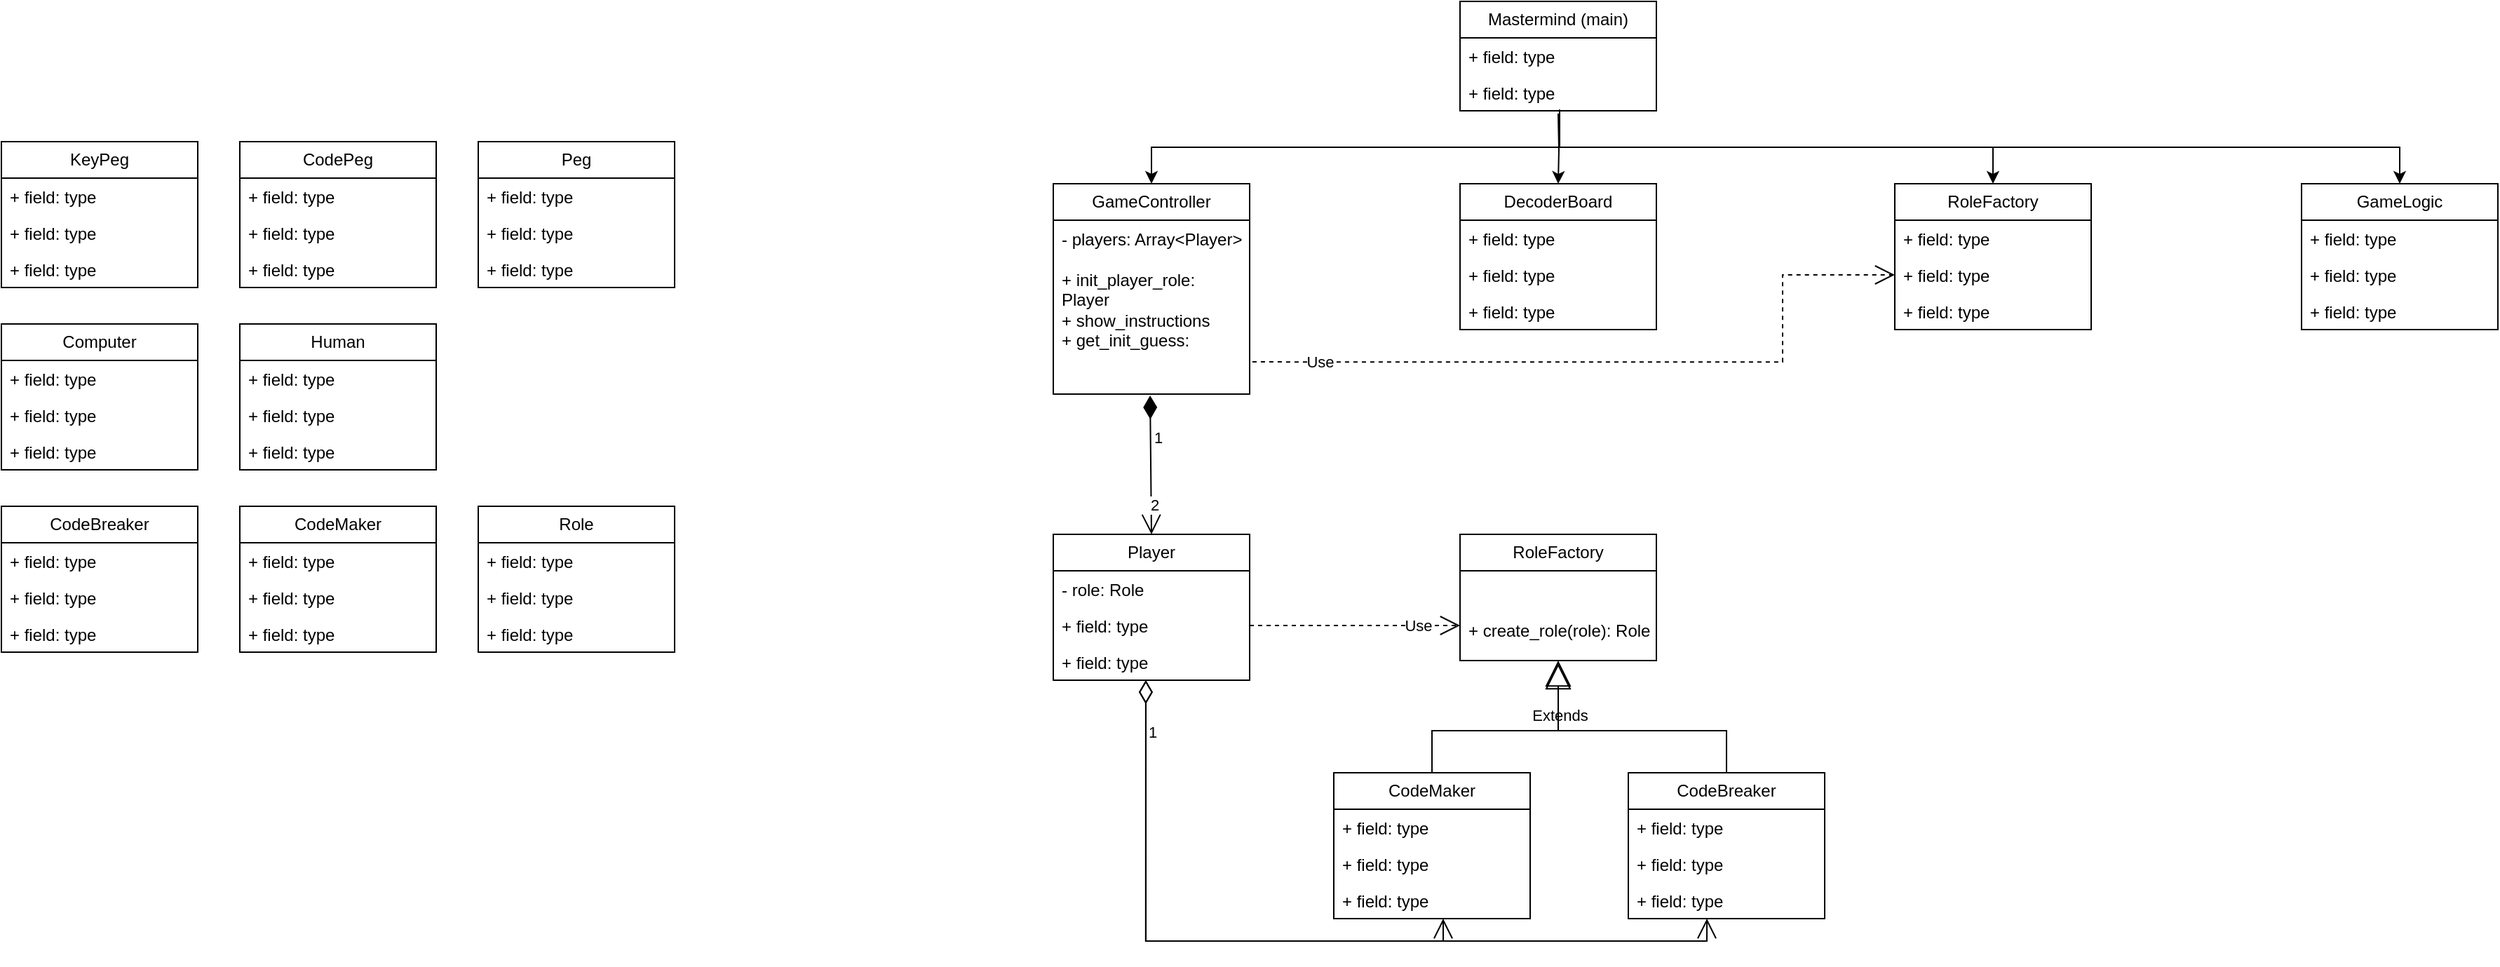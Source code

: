 <mxfile version="24.7.1" type="github">
  <diagram name="Page-1" id="ZshSO4ownrepfYjG7Jd_">
    <mxGraphModel dx="2603" dy="696" grid="1" gridSize="10" guides="1" tooltips="1" connect="1" arrows="1" fold="1" page="1" pageScale="1" pageWidth="1169" pageHeight="827" math="0" shadow="0">
      <root>
        <mxCell id="0" />
        <mxCell id="1" parent="0" />
        <mxCell id="9Viv94U3JfG2chc9FHKo-1" value="Peg" style="swimlane;fontStyle=0;childLayout=stackLayout;horizontal=1;startSize=26;fillColor=none;horizontalStack=0;resizeParent=1;resizeParentMax=0;resizeLast=0;collapsible=1;marginBottom=0;whiteSpace=wrap;html=1;" vertex="1" parent="1">
          <mxGeometry x="-210" y="110" width="140" height="104" as="geometry" />
        </mxCell>
        <mxCell id="9Viv94U3JfG2chc9FHKo-2" value="+ field: type" style="text;strokeColor=none;fillColor=none;align=left;verticalAlign=top;spacingLeft=4;spacingRight=4;overflow=hidden;rotatable=0;points=[[0,0.5],[1,0.5]];portConstraint=eastwest;whiteSpace=wrap;html=1;" vertex="1" parent="9Viv94U3JfG2chc9FHKo-1">
          <mxGeometry y="26" width="140" height="26" as="geometry" />
        </mxCell>
        <mxCell id="9Viv94U3JfG2chc9FHKo-3" value="+ field: type" style="text;strokeColor=none;fillColor=none;align=left;verticalAlign=top;spacingLeft=4;spacingRight=4;overflow=hidden;rotatable=0;points=[[0,0.5],[1,0.5]];portConstraint=eastwest;whiteSpace=wrap;html=1;" vertex="1" parent="9Viv94U3JfG2chc9FHKo-1">
          <mxGeometry y="52" width="140" height="26" as="geometry" />
        </mxCell>
        <mxCell id="9Viv94U3JfG2chc9FHKo-4" value="+ field: type" style="text;strokeColor=none;fillColor=none;align=left;verticalAlign=top;spacingLeft=4;spacingRight=4;overflow=hidden;rotatable=0;points=[[0,0.5],[1,0.5]];portConstraint=eastwest;whiteSpace=wrap;html=1;" vertex="1" parent="9Viv94U3JfG2chc9FHKo-1">
          <mxGeometry y="78" width="140" height="26" as="geometry" />
        </mxCell>
        <mxCell id="9Viv94U3JfG2chc9FHKo-5" value="CodePeg" style="swimlane;fontStyle=0;childLayout=stackLayout;horizontal=1;startSize=26;fillColor=none;horizontalStack=0;resizeParent=1;resizeParentMax=0;resizeLast=0;collapsible=1;marginBottom=0;whiteSpace=wrap;html=1;" vertex="1" parent="1">
          <mxGeometry x="-380" y="110" width="140" height="104" as="geometry" />
        </mxCell>
        <mxCell id="9Viv94U3JfG2chc9FHKo-6" value="+ field: type" style="text;strokeColor=none;fillColor=none;align=left;verticalAlign=top;spacingLeft=4;spacingRight=4;overflow=hidden;rotatable=0;points=[[0,0.5],[1,0.5]];portConstraint=eastwest;whiteSpace=wrap;html=1;" vertex="1" parent="9Viv94U3JfG2chc9FHKo-5">
          <mxGeometry y="26" width="140" height="26" as="geometry" />
        </mxCell>
        <mxCell id="9Viv94U3JfG2chc9FHKo-7" value="+ field: type" style="text;strokeColor=none;fillColor=none;align=left;verticalAlign=top;spacingLeft=4;spacingRight=4;overflow=hidden;rotatable=0;points=[[0,0.5],[1,0.5]];portConstraint=eastwest;whiteSpace=wrap;html=1;" vertex="1" parent="9Viv94U3JfG2chc9FHKo-5">
          <mxGeometry y="52" width="140" height="26" as="geometry" />
        </mxCell>
        <mxCell id="9Viv94U3JfG2chc9FHKo-8" value="+ field: type" style="text;strokeColor=none;fillColor=none;align=left;verticalAlign=top;spacingLeft=4;spacingRight=4;overflow=hidden;rotatable=0;points=[[0,0.5],[1,0.5]];portConstraint=eastwest;whiteSpace=wrap;html=1;" vertex="1" parent="9Viv94U3JfG2chc9FHKo-5">
          <mxGeometry y="78" width="140" height="26" as="geometry" />
        </mxCell>
        <mxCell id="9Viv94U3JfG2chc9FHKo-9" value="KeyPeg" style="swimlane;fontStyle=0;childLayout=stackLayout;horizontal=1;startSize=26;fillColor=none;horizontalStack=0;resizeParent=1;resizeParentMax=0;resizeLast=0;collapsible=1;marginBottom=0;whiteSpace=wrap;html=1;" vertex="1" parent="1">
          <mxGeometry x="-550" y="110" width="140" height="104" as="geometry" />
        </mxCell>
        <mxCell id="9Viv94U3JfG2chc9FHKo-10" value="+ field: type" style="text;strokeColor=none;fillColor=none;align=left;verticalAlign=top;spacingLeft=4;spacingRight=4;overflow=hidden;rotatable=0;points=[[0,0.5],[1,0.5]];portConstraint=eastwest;whiteSpace=wrap;html=1;" vertex="1" parent="9Viv94U3JfG2chc9FHKo-9">
          <mxGeometry y="26" width="140" height="26" as="geometry" />
        </mxCell>
        <mxCell id="9Viv94U3JfG2chc9FHKo-11" value="+ field: type" style="text;strokeColor=none;fillColor=none;align=left;verticalAlign=top;spacingLeft=4;spacingRight=4;overflow=hidden;rotatable=0;points=[[0,0.5],[1,0.5]];portConstraint=eastwest;whiteSpace=wrap;html=1;" vertex="1" parent="9Viv94U3JfG2chc9FHKo-9">
          <mxGeometry y="52" width="140" height="26" as="geometry" />
        </mxCell>
        <mxCell id="9Viv94U3JfG2chc9FHKo-12" value="+ field: type" style="text;strokeColor=none;fillColor=none;align=left;verticalAlign=top;spacingLeft=4;spacingRight=4;overflow=hidden;rotatable=0;points=[[0,0.5],[1,0.5]];portConstraint=eastwest;whiteSpace=wrap;html=1;" vertex="1" parent="9Viv94U3JfG2chc9FHKo-9">
          <mxGeometry y="78" width="140" height="26" as="geometry" />
        </mxCell>
        <mxCell id="9Viv94U3JfG2chc9FHKo-13" value="GameController" style="swimlane;fontStyle=0;childLayout=stackLayout;horizontal=1;startSize=26;fillColor=none;horizontalStack=0;resizeParent=1;resizeParentMax=0;resizeLast=0;collapsible=1;marginBottom=0;whiteSpace=wrap;html=1;" vertex="1" parent="1">
          <mxGeometry x="200" y="140" width="140" height="150" as="geometry" />
        </mxCell>
        <mxCell id="9Viv94U3JfG2chc9FHKo-14" value="&lt;div&gt;- players: Array&amp;lt;Player&amp;gt;&lt;/div&gt;&lt;div&gt;&lt;br&gt;&lt;/div&gt;&lt;div&gt;+ init_player_role: Player&lt;/div&gt;&lt;div&gt;+ show_instructions&lt;/div&gt;&lt;div&gt;+ get_init_guess:&amp;nbsp;&lt;/div&gt;" style="text;strokeColor=none;fillColor=none;align=left;verticalAlign=top;spacingLeft=4;spacingRight=4;overflow=hidden;rotatable=0;points=[[0,0.5],[1,0.5]];portConstraint=eastwest;whiteSpace=wrap;html=1;" vertex="1" parent="9Viv94U3JfG2chc9FHKo-13">
          <mxGeometry y="26" width="140" height="124" as="geometry" />
        </mxCell>
        <mxCell id="9Viv94U3JfG2chc9FHKo-36" value="Player" style="swimlane;fontStyle=0;childLayout=stackLayout;horizontal=1;startSize=26;fillColor=none;horizontalStack=0;resizeParent=1;resizeParentMax=0;resizeLast=0;collapsible=1;marginBottom=0;whiteSpace=wrap;html=1;" vertex="1" parent="1">
          <mxGeometry x="200" y="390" width="140" height="104" as="geometry" />
        </mxCell>
        <mxCell id="9Viv94U3JfG2chc9FHKo-37" value="- role: Role" style="text;strokeColor=none;fillColor=none;align=left;verticalAlign=top;spacingLeft=4;spacingRight=4;overflow=hidden;rotatable=0;points=[[0,0.5],[1,0.5]];portConstraint=eastwest;whiteSpace=wrap;html=1;" vertex="1" parent="9Viv94U3JfG2chc9FHKo-36">
          <mxGeometry y="26" width="140" height="26" as="geometry" />
        </mxCell>
        <mxCell id="9Viv94U3JfG2chc9FHKo-38" value="+ field: type" style="text;strokeColor=none;fillColor=none;align=left;verticalAlign=top;spacingLeft=4;spacingRight=4;overflow=hidden;rotatable=0;points=[[0,0.5],[1,0.5]];portConstraint=eastwest;whiteSpace=wrap;html=1;" vertex="1" parent="9Viv94U3JfG2chc9FHKo-36">
          <mxGeometry y="52" width="140" height="26" as="geometry" />
        </mxCell>
        <mxCell id="9Viv94U3JfG2chc9FHKo-39" value="+ field: type" style="text;strokeColor=none;fillColor=none;align=left;verticalAlign=top;spacingLeft=4;spacingRight=4;overflow=hidden;rotatable=0;points=[[0,0.5],[1,0.5]];portConstraint=eastwest;whiteSpace=wrap;html=1;" vertex="1" parent="9Viv94U3JfG2chc9FHKo-36">
          <mxGeometry y="78" width="140" height="26" as="geometry" />
        </mxCell>
        <mxCell id="9Viv94U3JfG2chc9FHKo-40" value="Human" style="swimlane;fontStyle=0;childLayout=stackLayout;horizontal=1;startSize=26;fillColor=none;horizontalStack=0;resizeParent=1;resizeParentMax=0;resizeLast=0;collapsible=1;marginBottom=0;whiteSpace=wrap;html=1;" vertex="1" parent="1">
          <mxGeometry x="-380" y="240" width="140" height="104" as="geometry" />
        </mxCell>
        <mxCell id="9Viv94U3JfG2chc9FHKo-41" value="+ field: type" style="text;strokeColor=none;fillColor=none;align=left;verticalAlign=top;spacingLeft=4;spacingRight=4;overflow=hidden;rotatable=0;points=[[0,0.5],[1,0.5]];portConstraint=eastwest;whiteSpace=wrap;html=1;" vertex="1" parent="9Viv94U3JfG2chc9FHKo-40">
          <mxGeometry y="26" width="140" height="26" as="geometry" />
        </mxCell>
        <mxCell id="9Viv94U3JfG2chc9FHKo-42" value="+ field: type" style="text;strokeColor=none;fillColor=none;align=left;verticalAlign=top;spacingLeft=4;spacingRight=4;overflow=hidden;rotatable=0;points=[[0,0.5],[1,0.5]];portConstraint=eastwest;whiteSpace=wrap;html=1;" vertex="1" parent="9Viv94U3JfG2chc9FHKo-40">
          <mxGeometry y="52" width="140" height="26" as="geometry" />
        </mxCell>
        <mxCell id="9Viv94U3JfG2chc9FHKo-43" value="+ field: type" style="text;strokeColor=none;fillColor=none;align=left;verticalAlign=top;spacingLeft=4;spacingRight=4;overflow=hidden;rotatable=0;points=[[0,0.5],[1,0.5]];portConstraint=eastwest;whiteSpace=wrap;html=1;" vertex="1" parent="9Viv94U3JfG2chc9FHKo-40">
          <mxGeometry y="78" width="140" height="26" as="geometry" />
        </mxCell>
        <mxCell id="9Viv94U3JfG2chc9FHKo-44" value="Computer" style="swimlane;fontStyle=0;childLayout=stackLayout;horizontal=1;startSize=26;fillColor=none;horizontalStack=0;resizeParent=1;resizeParentMax=0;resizeLast=0;collapsible=1;marginBottom=0;whiteSpace=wrap;html=1;" vertex="1" parent="1">
          <mxGeometry x="-550" y="240" width="140" height="104" as="geometry" />
        </mxCell>
        <mxCell id="9Viv94U3JfG2chc9FHKo-45" value="+ field: type" style="text;strokeColor=none;fillColor=none;align=left;verticalAlign=top;spacingLeft=4;spacingRight=4;overflow=hidden;rotatable=0;points=[[0,0.5],[1,0.5]];portConstraint=eastwest;whiteSpace=wrap;html=1;" vertex="1" parent="9Viv94U3JfG2chc9FHKo-44">
          <mxGeometry y="26" width="140" height="26" as="geometry" />
        </mxCell>
        <mxCell id="9Viv94U3JfG2chc9FHKo-46" value="+ field: type" style="text;strokeColor=none;fillColor=none;align=left;verticalAlign=top;spacingLeft=4;spacingRight=4;overflow=hidden;rotatable=0;points=[[0,0.5],[1,0.5]];portConstraint=eastwest;whiteSpace=wrap;html=1;" vertex="1" parent="9Viv94U3JfG2chc9FHKo-44">
          <mxGeometry y="52" width="140" height="26" as="geometry" />
        </mxCell>
        <mxCell id="9Viv94U3JfG2chc9FHKo-47" value="+ field: type" style="text;strokeColor=none;fillColor=none;align=left;verticalAlign=top;spacingLeft=4;spacingRight=4;overflow=hidden;rotatable=0;points=[[0,0.5],[1,0.5]];portConstraint=eastwest;whiteSpace=wrap;html=1;" vertex="1" parent="9Viv94U3JfG2chc9FHKo-44">
          <mxGeometry y="78" width="140" height="26" as="geometry" />
        </mxCell>
        <mxCell id="9Viv94U3JfG2chc9FHKo-72" style="edgeStyle=orthogonalEdgeStyle;rounded=0;orthogonalLoop=1;jettySize=auto;html=1;entryX=0.5;entryY=0;entryDx=0;entryDy=0;exitX=0.507;exitY=0.962;exitDx=0;exitDy=0;exitPerimeter=0;" edge="1" parent="1" source="9Viv94U3JfG2chc9FHKo-50" target="9Viv94U3JfG2chc9FHKo-13">
          <mxGeometry relative="1" as="geometry" />
        </mxCell>
        <mxCell id="9Viv94U3JfG2chc9FHKo-48" value="Mastermind (main)" style="swimlane;fontStyle=0;childLayout=stackLayout;horizontal=1;startSize=26;fillColor=none;horizontalStack=0;resizeParent=1;resizeParentMax=0;resizeLast=0;collapsible=1;marginBottom=0;whiteSpace=wrap;html=1;" vertex="1" parent="1">
          <mxGeometry x="490" y="10" width="140" height="78" as="geometry" />
        </mxCell>
        <mxCell id="9Viv94U3JfG2chc9FHKo-49" value="+ field: type" style="text;strokeColor=none;fillColor=none;align=left;verticalAlign=top;spacingLeft=4;spacingRight=4;overflow=hidden;rotatable=0;points=[[0,0.5],[1,0.5]];portConstraint=eastwest;whiteSpace=wrap;html=1;" vertex="1" parent="9Viv94U3JfG2chc9FHKo-48">
          <mxGeometry y="26" width="140" height="26" as="geometry" />
        </mxCell>
        <mxCell id="9Viv94U3JfG2chc9FHKo-50" value="+ field: type" style="text;strokeColor=none;fillColor=none;align=left;verticalAlign=top;spacingLeft=4;spacingRight=4;overflow=hidden;rotatable=0;points=[[0,0.5],[1,0.5]];portConstraint=eastwest;whiteSpace=wrap;html=1;" vertex="1" parent="9Viv94U3JfG2chc9FHKo-48">
          <mxGeometry y="52" width="140" height="26" as="geometry" />
        </mxCell>
        <mxCell id="9Viv94U3JfG2chc9FHKo-52" value="GameLogic" style="swimlane;fontStyle=0;childLayout=stackLayout;horizontal=1;startSize=26;fillColor=none;horizontalStack=0;resizeParent=1;resizeParentMax=0;resizeLast=0;collapsible=1;marginBottom=0;whiteSpace=wrap;html=1;" vertex="1" parent="1">
          <mxGeometry x="1090" y="140" width="140" height="104" as="geometry" />
        </mxCell>
        <mxCell id="9Viv94U3JfG2chc9FHKo-53" value="+ field: type" style="text;strokeColor=none;fillColor=none;align=left;verticalAlign=top;spacingLeft=4;spacingRight=4;overflow=hidden;rotatable=0;points=[[0,0.5],[1,0.5]];portConstraint=eastwest;whiteSpace=wrap;html=1;" vertex="1" parent="9Viv94U3JfG2chc9FHKo-52">
          <mxGeometry y="26" width="140" height="26" as="geometry" />
        </mxCell>
        <mxCell id="9Viv94U3JfG2chc9FHKo-54" value="+ field: type" style="text;strokeColor=none;fillColor=none;align=left;verticalAlign=top;spacingLeft=4;spacingRight=4;overflow=hidden;rotatable=0;points=[[0,0.5],[1,0.5]];portConstraint=eastwest;whiteSpace=wrap;html=1;" vertex="1" parent="9Viv94U3JfG2chc9FHKo-52">
          <mxGeometry y="52" width="140" height="26" as="geometry" />
        </mxCell>
        <mxCell id="9Viv94U3JfG2chc9FHKo-55" value="+ field: type" style="text;strokeColor=none;fillColor=none;align=left;verticalAlign=top;spacingLeft=4;spacingRight=4;overflow=hidden;rotatable=0;points=[[0,0.5],[1,0.5]];portConstraint=eastwest;whiteSpace=wrap;html=1;" vertex="1" parent="9Viv94U3JfG2chc9FHKo-52">
          <mxGeometry y="78" width="140" height="26" as="geometry" />
        </mxCell>
        <mxCell id="9Viv94U3JfG2chc9FHKo-56" value="DecoderBoard" style="swimlane;fontStyle=0;childLayout=stackLayout;horizontal=1;startSize=26;fillColor=none;horizontalStack=0;resizeParent=1;resizeParentMax=0;resizeLast=0;collapsible=1;marginBottom=0;whiteSpace=wrap;html=1;" vertex="1" parent="1">
          <mxGeometry x="490" y="140" width="140" height="104" as="geometry" />
        </mxCell>
        <mxCell id="9Viv94U3JfG2chc9FHKo-57" value="+ field: type" style="text;strokeColor=none;fillColor=none;align=left;verticalAlign=top;spacingLeft=4;spacingRight=4;overflow=hidden;rotatable=0;points=[[0,0.5],[1,0.5]];portConstraint=eastwest;whiteSpace=wrap;html=1;" vertex="1" parent="9Viv94U3JfG2chc9FHKo-56">
          <mxGeometry y="26" width="140" height="26" as="geometry" />
        </mxCell>
        <mxCell id="9Viv94U3JfG2chc9FHKo-58" value="+ field: type" style="text;strokeColor=none;fillColor=none;align=left;verticalAlign=top;spacingLeft=4;spacingRight=4;overflow=hidden;rotatable=0;points=[[0,0.5],[1,0.5]];portConstraint=eastwest;whiteSpace=wrap;html=1;" vertex="1" parent="9Viv94U3JfG2chc9FHKo-56">
          <mxGeometry y="52" width="140" height="26" as="geometry" />
        </mxCell>
        <mxCell id="9Viv94U3JfG2chc9FHKo-59" value="+ field: type" style="text;strokeColor=none;fillColor=none;align=left;verticalAlign=top;spacingLeft=4;spacingRight=4;overflow=hidden;rotatable=0;points=[[0,0.5],[1,0.5]];portConstraint=eastwest;whiteSpace=wrap;html=1;" vertex="1" parent="9Viv94U3JfG2chc9FHKo-56">
          <mxGeometry y="78" width="140" height="26" as="geometry" />
        </mxCell>
        <mxCell id="9Viv94U3JfG2chc9FHKo-60" value="CodeBreaker" style="swimlane;fontStyle=0;childLayout=stackLayout;horizontal=1;startSize=26;fillColor=none;horizontalStack=0;resizeParent=1;resizeParentMax=0;resizeLast=0;collapsible=1;marginBottom=0;whiteSpace=wrap;html=1;" vertex="1" parent="1">
          <mxGeometry x="-550" y="370" width="140" height="104" as="geometry" />
        </mxCell>
        <mxCell id="9Viv94U3JfG2chc9FHKo-61" value="+ field: type" style="text;strokeColor=none;fillColor=none;align=left;verticalAlign=top;spacingLeft=4;spacingRight=4;overflow=hidden;rotatable=0;points=[[0,0.5],[1,0.5]];portConstraint=eastwest;whiteSpace=wrap;html=1;" vertex="1" parent="9Viv94U3JfG2chc9FHKo-60">
          <mxGeometry y="26" width="140" height="26" as="geometry" />
        </mxCell>
        <mxCell id="9Viv94U3JfG2chc9FHKo-62" value="+ field: type" style="text;strokeColor=none;fillColor=none;align=left;verticalAlign=top;spacingLeft=4;spacingRight=4;overflow=hidden;rotatable=0;points=[[0,0.5],[1,0.5]];portConstraint=eastwest;whiteSpace=wrap;html=1;" vertex="1" parent="9Viv94U3JfG2chc9FHKo-60">
          <mxGeometry y="52" width="140" height="26" as="geometry" />
        </mxCell>
        <mxCell id="9Viv94U3JfG2chc9FHKo-63" value="+ field: type" style="text;strokeColor=none;fillColor=none;align=left;verticalAlign=top;spacingLeft=4;spacingRight=4;overflow=hidden;rotatable=0;points=[[0,0.5],[1,0.5]];portConstraint=eastwest;whiteSpace=wrap;html=1;" vertex="1" parent="9Viv94U3JfG2chc9FHKo-60">
          <mxGeometry y="78" width="140" height="26" as="geometry" />
        </mxCell>
        <mxCell id="9Viv94U3JfG2chc9FHKo-64" value="CodeMaker" style="swimlane;fontStyle=0;childLayout=stackLayout;horizontal=1;startSize=26;fillColor=none;horizontalStack=0;resizeParent=1;resizeParentMax=0;resizeLast=0;collapsible=1;marginBottom=0;whiteSpace=wrap;html=1;" vertex="1" parent="1">
          <mxGeometry x="-380" y="370" width="140" height="104" as="geometry" />
        </mxCell>
        <mxCell id="9Viv94U3JfG2chc9FHKo-65" value="+ field: type" style="text;strokeColor=none;fillColor=none;align=left;verticalAlign=top;spacingLeft=4;spacingRight=4;overflow=hidden;rotatable=0;points=[[0,0.5],[1,0.5]];portConstraint=eastwest;whiteSpace=wrap;html=1;" vertex="1" parent="9Viv94U3JfG2chc9FHKo-64">
          <mxGeometry y="26" width="140" height="26" as="geometry" />
        </mxCell>
        <mxCell id="9Viv94U3JfG2chc9FHKo-66" value="+ field: type" style="text;strokeColor=none;fillColor=none;align=left;verticalAlign=top;spacingLeft=4;spacingRight=4;overflow=hidden;rotatable=0;points=[[0,0.5],[1,0.5]];portConstraint=eastwest;whiteSpace=wrap;html=1;" vertex="1" parent="9Viv94U3JfG2chc9FHKo-64">
          <mxGeometry y="52" width="140" height="26" as="geometry" />
        </mxCell>
        <mxCell id="9Viv94U3JfG2chc9FHKo-67" value="+ field: type" style="text;strokeColor=none;fillColor=none;align=left;verticalAlign=top;spacingLeft=4;spacingRight=4;overflow=hidden;rotatable=0;points=[[0,0.5],[1,0.5]];portConstraint=eastwest;whiteSpace=wrap;html=1;" vertex="1" parent="9Viv94U3JfG2chc9FHKo-64">
          <mxGeometry y="78" width="140" height="26" as="geometry" />
        </mxCell>
        <mxCell id="9Viv94U3JfG2chc9FHKo-68" value="Role" style="swimlane;fontStyle=0;childLayout=stackLayout;horizontal=1;startSize=26;fillColor=none;horizontalStack=0;resizeParent=1;resizeParentMax=0;resizeLast=0;collapsible=1;marginBottom=0;whiteSpace=wrap;html=1;" vertex="1" parent="1">
          <mxGeometry x="-210" y="370" width="140" height="104" as="geometry" />
        </mxCell>
        <mxCell id="9Viv94U3JfG2chc9FHKo-69" value="+ field: type" style="text;strokeColor=none;fillColor=none;align=left;verticalAlign=top;spacingLeft=4;spacingRight=4;overflow=hidden;rotatable=0;points=[[0,0.5],[1,0.5]];portConstraint=eastwest;whiteSpace=wrap;html=1;" vertex="1" parent="9Viv94U3JfG2chc9FHKo-68">
          <mxGeometry y="26" width="140" height="26" as="geometry" />
        </mxCell>
        <mxCell id="9Viv94U3JfG2chc9FHKo-70" value="+ field: type" style="text;strokeColor=none;fillColor=none;align=left;verticalAlign=top;spacingLeft=4;spacingRight=4;overflow=hidden;rotatable=0;points=[[0,0.5],[1,0.5]];portConstraint=eastwest;whiteSpace=wrap;html=1;" vertex="1" parent="9Viv94U3JfG2chc9FHKo-68">
          <mxGeometry y="52" width="140" height="26" as="geometry" />
        </mxCell>
        <mxCell id="9Viv94U3JfG2chc9FHKo-71" value="+ field: type" style="text;strokeColor=none;fillColor=none;align=left;verticalAlign=top;spacingLeft=4;spacingRight=4;overflow=hidden;rotatable=0;points=[[0,0.5],[1,0.5]];portConstraint=eastwest;whiteSpace=wrap;html=1;" vertex="1" parent="9Viv94U3JfG2chc9FHKo-68">
          <mxGeometry y="78" width="140" height="26" as="geometry" />
        </mxCell>
        <mxCell id="9Viv94U3JfG2chc9FHKo-73" style="edgeStyle=orthogonalEdgeStyle;rounded=0;orthogonalLoop=1;jettySize=auto;html=1;" edge="1" parent="1" target="9Viv94U3JfG2chc9FHKo-56">
          <mxGeometry relative="1" as="geometry">
            <mxPoint x="560" y="90" as="sourcePoint" />
            <mxPoint x="280" y="150" as="targetPoint" />
          </mxGeometry>
        </mxCell>
        <mxCell id="9Viv94U3JfG2chc9FHKo-74" style="edgeStyle=orthogonalEdgeStyle;rounded=0;orthogonalLoop=1;jettySize=auto;html=1;entryX=0.5;entryY=0;entryDx=0;entryDy=0;exitX=0.507;exitY=1;exitDx=0;exitDy=0;exitPerimeter=0;" edge="1" parent="1" source="9Viv94U3JfG2chc9FHKo-50" target="9Viv94U3JfG2chc9FHKo-52">
          <mxGeometry relative="1" as="geometry">
            <mxPoint x="500" y="59" as="sourcePoint" />
            <mxPoint x="280" y="150" as="targetPoint" />
          </mxGeometry>
        </mxCell>
        <mxCell id="9Viv94U3JfG2chc9FHKo-75" value="RoleFactory" style="swimlane;fontStyle=0;childLayout=stackLayout;horizontal=1;startSize=26;fillColor=none;horizontalStack=0;resizeParent=1;resizeParentMax=0;resizeLast=0;collapsible=1;marginBottom=0;whiteSpace=wrap;html=1;" vertex="1" parent="1">
          <mxGeometry x="800" y="140" width="140" height="104" as="geometry" />
        </mxCell>
        <mxCell id="9Viv94U3JfG2chc9FHKo-76" value="+ field: type" style="text;strokeColor=none;fillColor=none;align=left;verticalAlign=top;spacingLeft=4;spacingRight=4;overflow=hidden;rotatable=0;points=[[0,0.5],[1,0.5]];portConstraint=eastwest;whiteSpace=wrap;html=1;" vertex="1" parent="9Viv94U3JfG2chc9FHKo-75">
          <mxGeometry y="26" width="140" height="26" as="geometry" />
        </mxCell>
        <mxCell id="9Viv94U3JfG2chc9FHKo-77" value="+ field: type" style="text;strokeColor=none;fillColor=none;align=left;verticalAlign=top;spacingLeft=4;spacingRight=4;overflow=hidden;rotatable=0;points=[[0,0.5],[1,0.5]];portConstraint=eastwest;whiteSpace=wrap;html=1;" vertex="1" parent="9Viv94U3JfG2chc9FHKo-75">
          <mxGeometry y="52" width="140" height="26" as="geometry" />
        </mxCell>
        <mxCell id="9Viv94U3JfG2chc9FHKo-78" value="+ field: type" style="text;strokeColor=none;fillColor=none;align=left;verticalAlign=top;spacingLeft=4;spacingRight=4;overflow=hidden;rotatable=0;points=[[0,0.5],[1,0.5]];portConstraint=eastwest;whiteSpace=wrap;html=1;" vertex="1" parent="9Viv94U3JfG2chc9FHKo-75">
          <mxGeometry y="78" width="140" height="26" as="geometry" />
        </mxCell>
        <mxCell id="9Viv94U3JfG2chc9FHKo-79" style="edgeStyle=orthogonalEdgeStyle;rounded=0;orthogonalLoop=1;jettySize=auto;html=1;entryX=0.5;entryY=0;entryDx=0;entryDy=0;exitX=0.507;exitY=1.038;exitDx=0;exitDy=0;exitPerimeter=0;" edge="1" parent="1" source="9Viv94U3JfG2chc9FHKo-50" target="9Viv94U3JfG2chc9FHKo-75">
          <mxGeometry relative="1" as="geometry">
            <mxPoint x="630" y="50" as="sourcePoint" />
            <mxPoint x="1170" y="150" as="targetPoint" />
          </mxGeometry>
        </mxCell>
        <mxCell id="9Viv94U3JfG2chc9FHKo-80" value="Use" style="endArrow=open;endSize=12;dashed=1;html=1;rounded=0;exitX=1.014;exitY=0.815;exitDx=0;exitDy=0;exitPerimeter=0;edgeStyle=orthogonalEdgeStyle;entryX=0;entryY=0.5;entryDx=0;entryDy=0;" edge="1" parent="1" source="9Viv94U3JfG2chc9FHKo-14" target="9Viv94U3JfG2chc9FHKo-77">
          <mxGeometry x="-0.815" width="160" relative="1" as="geometry">
            <mxPoint x="650" y="320" as="sourcePoint" />
            <mxPoint x="810" y="320" as="targetPoint" />
            <Array as="points">
              <mxPoint x="720" y="267" />
              <mxPoint x="720" y="205" />
            </Array>
            <mxPoint as="offset" />
          </mxGeometry>
        </mxCell>
        <mxCell id="9Viv94U3JfG2chc9FHKo-81" value="1" style="endArrow=open;html=1;endSize=12;startArrow=diamondThin;startSize=14;startFill=1;align=left;verticalAlign=bottom;rounded=0;exitX=0.493;exitY=1.008;exitDx=0;exitDy=0;exitPerimeter=0;entryX=0.5;entryY=0;entryDx=0;entryDy=0;" edge="1" parent="1" source="9Viv94U3JfG2chc9FHKo-14" target="9Viv94U3JfG2chc9FHKo-36">
          <mxGeometry x="-0.212" y="1" relative="1" as="geometry">
            <mxPoint x="330" y="320" as="sourcePoint" />
            <mxPoint x="490" y="320" as="targetPoint" />
            <mxPoint as="offset" />
          </mxGeometry>
        </mxCell>
        <mxCell id="9Viv94U3JfG2chc9FHKo-82" value="2" style="edgeLabel;html=1;align=center;verticalAlign=middle;resizable=0;points=[];" vertex="1" connectable="0" parent="9Viv94U3JfG2chc9FHKo-81">
          <mxGeometry x="0.576" y="2" relative="1" as="geometry">
            <mxPoint as="offset" />
          </mxGeometry>
        </mxCell>
        <mxCell id="9Viv94U3JfG2chc9FHKo-83" value="CodeMaker" style="swimlane;fontStyle=0;childLayout=stackLayout;horizontal=1;startSize=26;fillColor=none;horizontalStack=0;resizeParent=1;resizeParentMax=0;resizeLast=0;collapsible=1;marginBottom=0;whiteSpace=wrap;html=1;" vertex="1" parent="1">
          <mxGeometry x="400" y="560" width="140" height="104" as="geometry" />
        </mxCell>
        <mxCell id="9Viv94U3JfG2chc9FHKo-84" value="+ field: type" style="text;strokeColor=none;fillColor=none;align=left;verticalAlign=top;spacingLeft=4;spacingRight=4;overflow=hidden;rotatable=0;points=[[0,0.5],[1,0.5]];portConstraint=eastwest;whiteSpace=wrap;html=1;" vertex="1" parent="9Viv94U3JfG2chc9FHKo-83">
          <mxGeometry y="26" width="140" height="26" as="geometry" />
        </mxCell>
        <mxCell id="9Viv94U3JfG2chc9FHKo-85" value="+ field: type" style="text;strokeColor=none;fillColor=none;align=left;verticalAlign=top;spacingLeft=4;spacingRight=4;overflow=hidden;rotatable=0;points=[[0,0.5],[1,0.5]];portConstraint=eastwest;whiteSpace=wrap;html=1;" vertex="1" parent="9Viv94U3JfG2chc9FHKo-83">
          <mxGeometry y="52" width="140" height="26" as="geometry" />
        </mxCell>
        <mxCell id="9Viv94U3JfG2chc9FHKo-86" value="+ field: type" style="text;strokeColor=none;fillColor=none;align=left;verticalAlign=top;spacingLeft=4;spacingRight=4;overflow=hidden;rotatable=0;points=[[0,0.5],[1,0.5]];portConstraint=eastwest;whiteSpace=wrap;html=1;" vertex="1" parent="9Viv94U3JfG2chc9FHKo-83">
          <mxGeometry y="78" width="140" height="26" as="geometry" />
        </mxCell>
        <mxCell id="9Viv94U3JfG2chc9FHKo-89" value="RoleFactory" style="swimlane;fontStyle=0;childLayout=stackLayout;horizontal=1;startSize=26;fillColor=none;horizontalStack=0;resizeParent=1;resizeParentMax=0;resizeLast=0;collapsible=1;marginBottom=0;whiteSpace=wrap;html=1;" vertex="1" parent="1">
          <mxGeometry x="490" y="390" width="140" height="90" as="geometry" />
        </mxCell>
        <mxCell id="9Viv94U3JfG2chc9FHKo-90" value="&lt;div&gt;&lt;br&gt;&lt;/div&gt;&lt;div&gt;&lt;br&gt;&lt;/div&gt;&lt;div&gt;+ create_role(role): Role&lt;/div&gt;" style="text;strokeColor=none;fillColor=none;align=left;verticalAlign=top;spacingLeft=4;spacingRight=4;overflow=hidden;rotatable=0;points=[[0,0.5],[1,0.5]];portConstraint=eastwest;whiteSpace=wrap;html=1;" vertex="1" parent="9Viv94U3JfG2chc9FHKo-89">
          <mxGeometry y="26" width="140" height="64" as="geometry" />
        </mxCell>
        <mxCell id="9Viv94U3JfG2chc9FHKo-93" value="Use" style="endArrow=open;endSize=12;dashed=1;html=1;rounded=0;exitX=1;exitY=0.5;exitDx=0;exitDy=0;entryX=0;entryY=0.5;entryDx=0;entryDy=0;" edge="1" parent="1" source="9Viv94U3JfG2chc9FHKo-38">
          <mxGeometry x="0.6" width="160" relative="1" as="geometry">
            <mxPoint x="352" y="277" as="sourcePoint" />
            <mxPoint x="490" y="455" as="targetPoint" />
            <mxPoint as="offset" />
          </mxGeometry>
        </mxCell>
        <mxCell id="9Viv94U3JfG2chc9FHKo-95" value="CodeBreaker" style="swimlane;fontStyle=0;childLayout=stackLayout;horizontal=1;startSize=26;fillColor=none;horizontalStack=0;resizeParent=1;resizeParentMax=0;resizeLast=0;collapsible=1;marginBottom=0;whiteSpace=wrap;html=1;" vertex="1" parent="1">
          <mxGeometry x="610" y="560" width="140" height="104" as="geometry" />
        </mxCell>
        <mxCell id="9Viv94U3JfG2chc9FHKo-96" value="+ field: type" style="text;strokeColor=none;fillColor=none;align=left;verticalAlign=top;spacingLeft=4;spacingRight=4;overflow=hidden;rotatable=0;points=[[0,0.5],[1,0.5]];portConstraint=eastwest;whiteSpace=wrap;html=1;" vertex="1" parent="9Viv94U3JfG2chc9FHKo-95">
          <mxGeometry y="26" width="140" height="26" as="geometry" />
        </mxCell>
        <mxCell id="9Viv94U3JfG2chc9FHKo-97" value="+ field: type" style="text;strokeColor=none;fillColor=none;align=left;verticalAlign=top;spacingLeft=4;spacingRight=4;overflow=hidden;rotatable=0;points=[[0,0.5],[1,0.5]];portConstraint=eastwest;whiteSpace=wrap;html=1;" vertex="1" parent="9Viv94U3JfG2chc9FHKo-95">
          <mxGeometry y="52" width="140" height="26" as="geometry" />
        </mxCell>
        <mxCell id="9Viv94U3JfG2chc9FHKo-98" value="+ field: type" style="text;strokeColor=none;fillColor=none;align=left;verticalAlign=top;spacingLeft=4;spacingRight=4;overflow=hidden;rotatable=0;points=[[0,0.5],[1,0.5]];portConstraint=eastwest;whiteSpace=wrap;html=1;" vertex="1" parent="9Viv94U3JfG2chc9FHKo-95">
          <mxGeometry y="78" width="140" height="26" as="geometry" />
        </mxCell>
        <mxCell id="9Viv94U3JfG2chc9FHKo-100" value="Extends" style="endArrow=block;endSize=16;endFill=0;html=1;rounded=0;edgeStyle=orthogonalEdgeStyle;exitX=0.5;exitY=0;exitDx=0;exitDy=0;entryX=0.507;entryY=1.031;entryDx=0;entryDy=0;entryPerimeter=0;" edge="1" parent="1" source="9Viv94U3JfG2chc9FHKo-83" target="9Viv94U3JfG2chc9FHKo-90">
          <mxGeometry x="0.548" y="-1" width="160" relative="1" as="geometry">
            <mxPoint x="420" y="730" as="sourcePoint" />
            <mxPoint x="580" y="730" as="targetPoint" />
            <Array as="points">
              <mxPoint x="470" y="530" />
              <mxPoint x="560" y="530" />
            </Array>
            <mxPoint as="offset" />
          </mxGeometry>
        </mxCell>
        <mxCell id="9Viv94U3JfG2chc9FHKo-101" value="" style="endArrow=block;endSize=16;endFill=0;html=1;rounded=0;edgeStyle=orthogonalEdgeStyle;exitX=0.5;exitY=0;exitDx=0;exitDy=0;entryX=0.507;entryY=1.031;entryDx=0;entryDy=0;entryPerimeter=0;" edge="1" parent="1" source="9Viv94U3JfG2chc9FHKo-95">
          <mxGeometry width="160" relative="1" as="geometry">
            <mxPoint x="669" y="548" as="sourcePoint" />
            <mxPoint x="560" y="480" as="targetPoint" />
            <Array as="points">
              <mxPoint x="680" y="530" />
              <mxPoint x="560" y="530" />
            </Array>
          </mxGeometry>
        </mxCell>
        <mxCell id="9Viv94U3JfG2chc9FHKo-102" value="1" style="endArrow=open;html=1;endSize=12;startArrow=diamondThin;startSize=14;startFill=0;edgeStyle=orthogonalEdgeStyle;align=left;verticalAlign=bottom;rounded=0;exitX=0.471;exitY=1;exitDx=0;exitDy=0;exitPerimeter=0;entryX=0.557;entryY=1;entryDx=0;entryDy=0;entryPerimeter=0;" edge="1" parent="1" source="9Viv94U3JfG2chc9FHKo-39" target="9Viv94U3JfG2chc9FHKo-86">
          <mxGeometry x="-0.778" relative="1" as="geometry">
            <mxPoint x="230" y="430" as="sourcePoint" />
            <mxPoint x="390" y="430" as="targetPoint" />
            <Array as="points">
              <mxPoint x="266" y="680" />
              <mxPoint x="478" y="680" />
            </Array>
            <mxPoint as="offset" />
          </mxGeometry>
        </mxCell>
        <mxCell id="9Viv94U3JfG2chc9FHKo-103" value="" style="endArrow=open;html=1;endSize=12;startArrow=diamondThin;startSize=14;startFill=0;edgeStyle=orthogonalEdgeStyle;align=left;verticalAlign=bottom;rounded=0;exitX=0.471;exitY=1;exitDx=0;exitDy=0;exitPerimeter=0;entryX=0.486;entryY=1;entryDx=0;entryDy=0;entryPerimeter=0;" edge="1" parent="1">
          <mxGeometry x="-1" y="3" relative="1" as="geometry">
            <mxPoint x="266" y="494" as="sourcePoint" />
            <mxPoint x="666.04" y="664" as="targetPoint" />
            <Array as="points">
              <mxPoint x="266" y="680" />
              <mxPoint x="666" y="680" />
            </Array>
          </mxGeometry>
        </mxCell>
      </root>
    </mxGraphModel>
  </diagram>
</mxfile>
